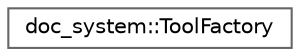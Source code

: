 digraph "Graphical Class Hierarchy"
{
 // INTERACTIVE_SVG=YES
 // LATEX_PDF_SIZE
  bgcolor="transparent";
  edge [fontname=Helvetica,fontsize=10,labelfontname=Helvetica,labelfontsize=10];
  node [fontname=Helvetica,fontsize=10,shape=box,height=0.2,width=0.4];
  rankdir="LR";
  Node0 [id="Node000000",label="doc_system::ToolFactory",height=0.2,width=0.4,color="grey40", fillcolor="white", style="filled",URL="$classdoc__system_1_1_tool_factory.html",tooltip=" "];
}
